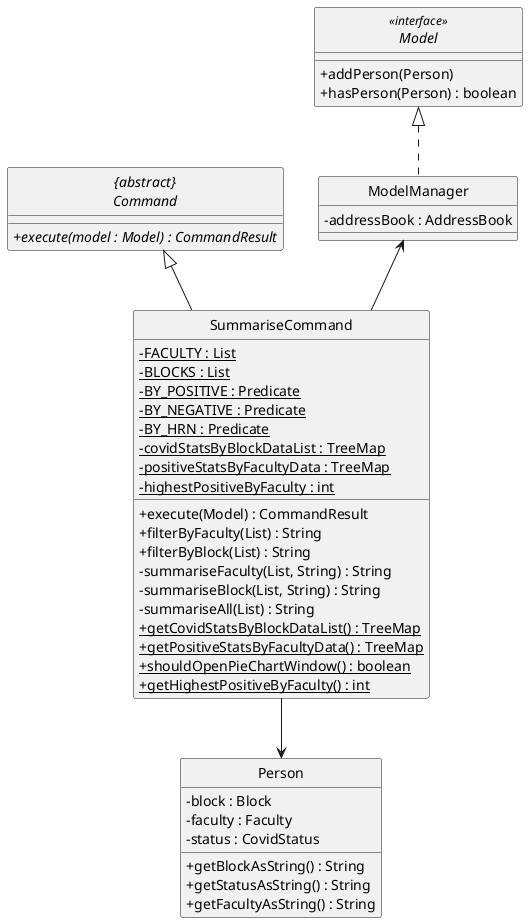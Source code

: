 @startuml
skinparam backgroundColor #ffffff
skinparam classAttributeIconSize 0
hide circle

abstract class "{abstract}\nCommand" {
    + {abstract} execute(model : Model) : CommandResult
}

interface Model <<interface>> {
    + addPerson(Person)
    + hasPerson(Person) : boolean
}

class ModelManager implements Model{
    -addressBook : AddressBook
}

class Person {
    /' Fields '/
     -block : Block
     -faculty : Faculty
     -status : CovidStatus

    /' Methods '/
    + getBlockAsString() : String
    + getStatusAsString() : String
    + getFacultyAsString() : String
}

class SummariseCommand {
    /' Fields '/
    - {static} FACULTY : List
    - {static} BLOCKS : List
    - {static} BY_POSITIVE : Predicate
    - {static} BY_NEGATIVE : Predicate
    - {static} BY_HRN : Predicate
    - {static} covidStatsByBlockDataList : TreeMap
    - {static} positiveStatsByFacultyData : TreeMap
    - {static} highestPositiveByFaculty : int

    /' Methods '/
    + execute(Model) : CommandResult
    + filterByFaculty(List) : String
    + filterByBlock(List) : String
    - summariseFaculty(List, String) : String
    - summariseBlock(List, String) : String
    - summariseAll(List) : String
    + {static} getCovidStatsByBlockDataList() : TreeMap
    + {static} getPositiveStatsByFacultyData() : TreeMap
    + {static} shouldOpenPieChartWindow() : boolean
    + {static} getHighestPositiveByFaculty() : int
}

ModelManager <-- SummariseCommand
"{abstract}\nCommand" <|-- SummariseCommand
SummariseCommand --> Person
@enduml
